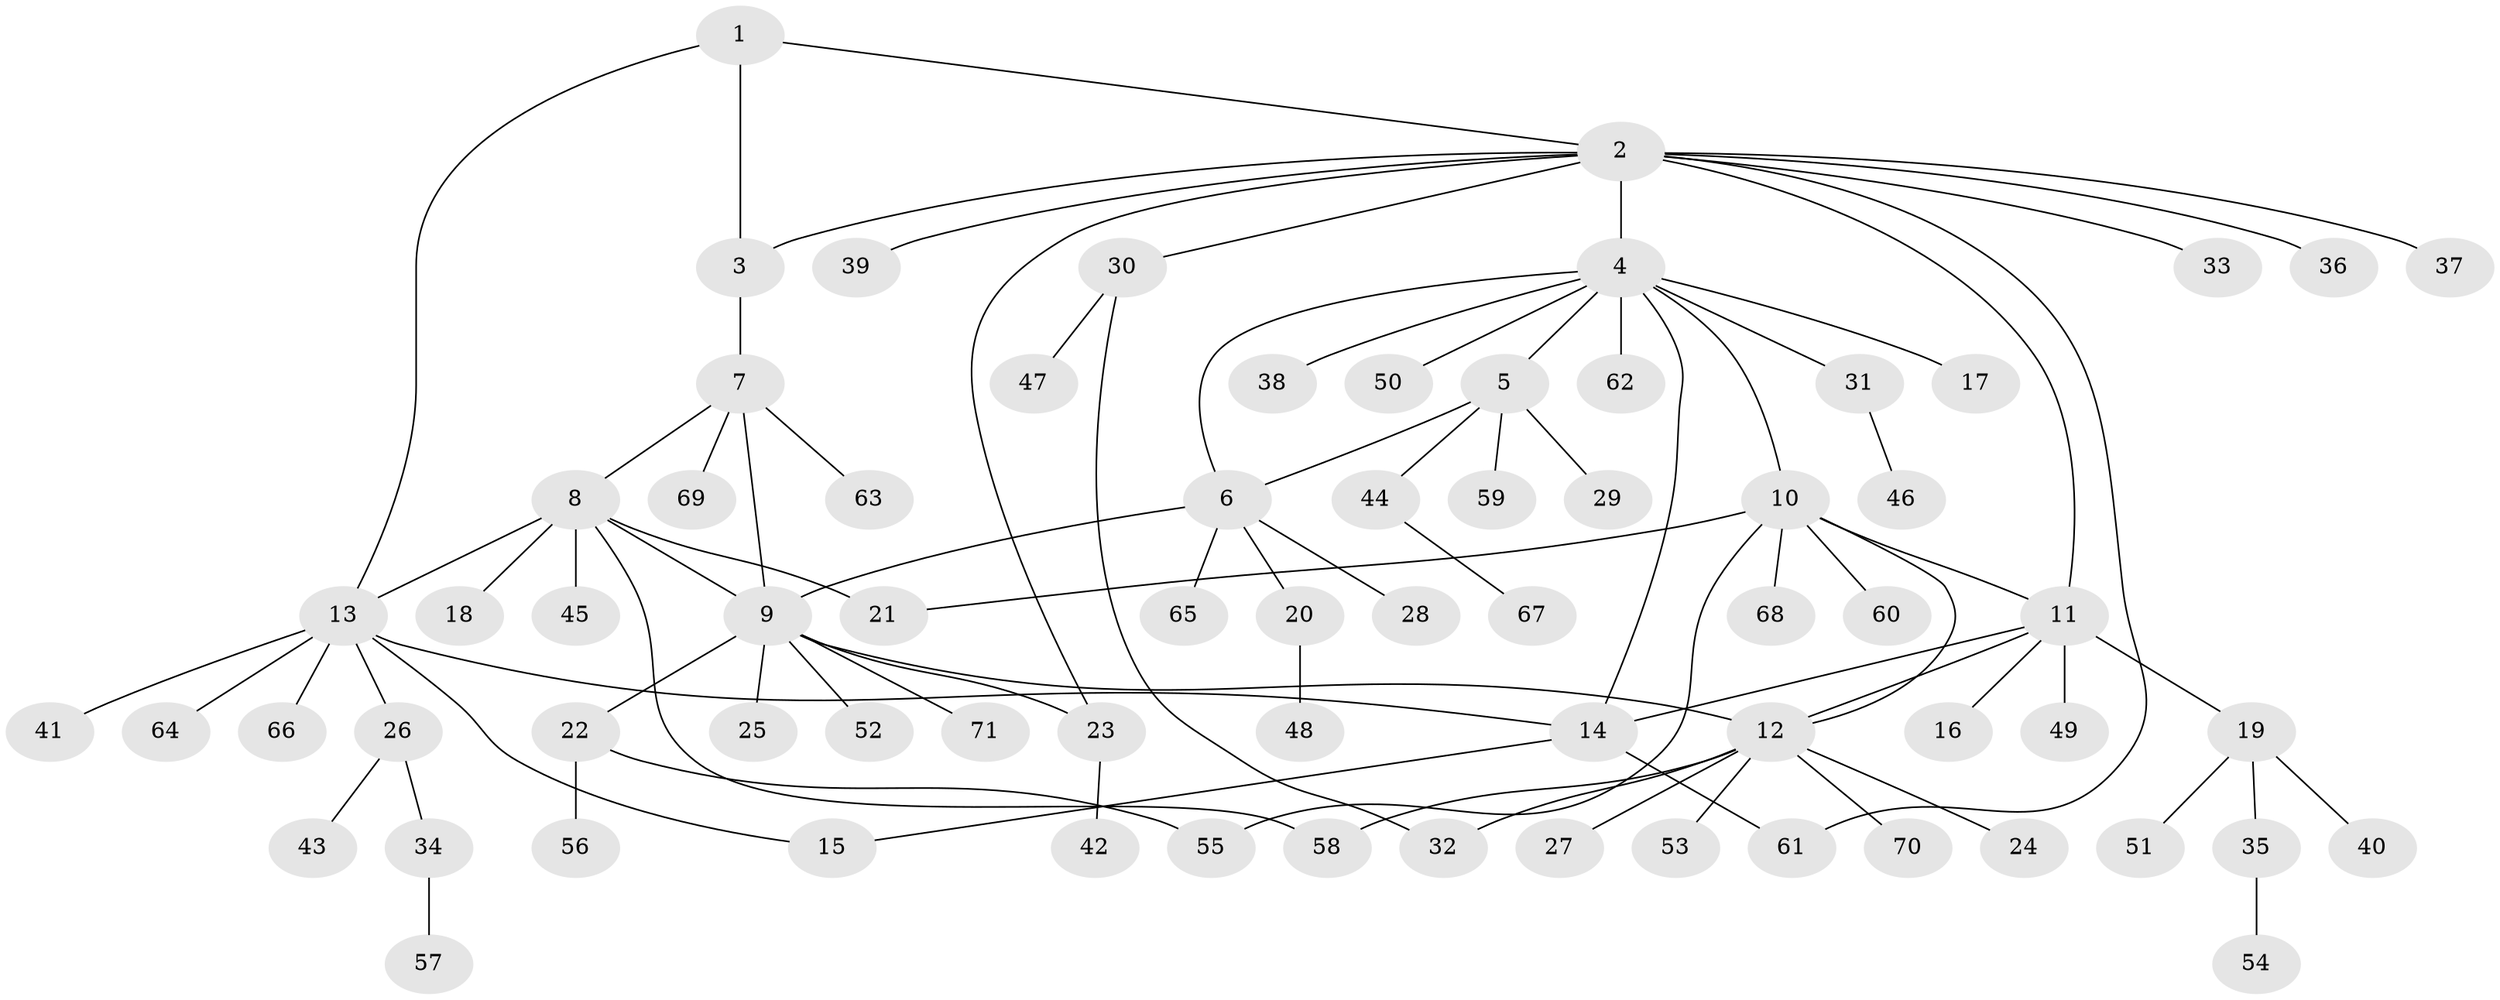 // coarse degree distribution, {3: 0.07017543859649122, 12: 0.05263157894736842, 6: 0.03508771929824561, 4: 0.03508771929824561, 16: 0.017543859649122806, 7: 0.017543859649122806, 1: 0.6491228070175439, 2: 0.12280701754385964}
// Generated by graph-tools (version 1.1) at 2025/42/03/06/25 10:42:09]
// undirected, 71 vertices, 87 edges
graph export_dot {
graph [start="1"]
  node [color=gray90,style=filled];
  1;
  2;
  3;
  4;
  5;
  6;
  7;
  8;
  9;
  10;
  11;
  12;
  13;
  14;
  15;
  16;
  17;
  18;
  19;
  20;
  21;
  22;
  23;
  24;
  25;
  26;
  27;
  28;
  29;
  30;
  31;
  32;
  33;
  34;
  35;
  36;
  37;
  38;
  39;
  40;
  41;
  42;
  43;
  44;
  45;
  46;
  47;
  48;
  49;
  50;
  51;
  52;
  53;
  54;
  55;
  56;
  57;
  58;
  59;
  60;
  61;
  62;
  63;
  64;
  65;
  66;
  67;
  68;
  69;
  70;
  71;
  1 -- 2;
  1 -- 3;
  1 -- 13;
  2 -- 3;
  2 -- 4;
  2 -- 11;
  2 -- 23;
  2 -- 30;
  2 -- 33;
  2 -- 36;
  2 -- 37;
  2 -- 39;
  2 -- 61;
  3 -- 7;
  4 -- 5;
  4 -- 6;
  4 -- 10;
  4 -- 14;
  4 -- 17;
  4 -- 31;
  4 -- 38;
  4 -- 50;
  4 -- 62;
  5 -- 6;
  5 -- 29;
  5 -- 44;
  5 -- 59;
  6 -- 9;
  6 -- 20;
  6 -- 28;
  6 -- 65;
  7 -- 8;
  7 -- 9;
  7 -- 63;
  7 -- 69;
  8 -- 9;
  8 -- 13;
  8 -- 18;
  8 -- 21;
  8 -- 45;
  8 -- 58;
  9 -- 12;
  9 -- 22;
  9 -- 23;
  9 -- 25;
  9 -- 52;
  9 -- 71;
  10 -- 11;
  10 -- 12;
  10 -- 21;
  10 -- 55;
  10 -- 60;
  10 -- 68;
  11 -- 12;
  11 -- 14;
  11 -- 16;
  11 -- 19;
  11 -- 49;
  12 -- 24;
  12 -- 27;
  12 -- 32;
  12 -- 53;
  12 -- 58;
  12 -- 70;
  13 -- 14;
  13 -- 15;
  13 -- 26;
  13 -- 41;
  13 -- 64;
  13 -- 66;
  14 -- 15;
  14 -- 61;
  19 -- 35;
  19 -- 40;
  19 -- 51;
  20 -- 48;
  22 -- 55;
  22 -- 56;
  23 -- 42;
  26 -- 34;
  26 -- 43;
  30 -- 32;
  30 -- 47;
  31 -- 46;
  34 -- 57;
  35 -- 54;
  44 -- 67;
}
